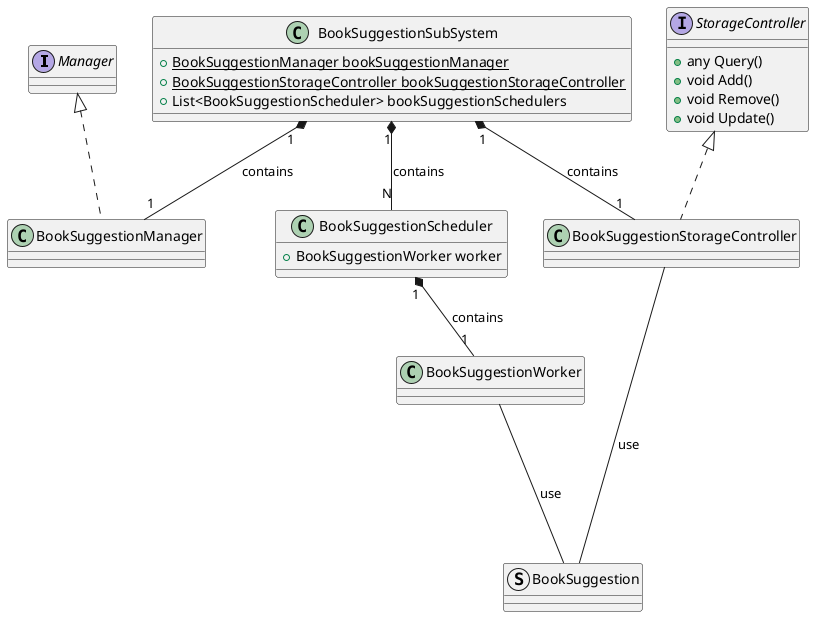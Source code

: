 @startuml
Interface Manager
Interface StorageController {
    + any Query()
    + void Add()
    + void Remove()
    + void Update()
}

struct BookSuggestion {}

class BookSuggestionWorker {}
BookSuggestionWorker --- BookSuggestion : use

class BookSuggestionScheduler {
    + BookSuggestionWorker worker
}

BookSuggestionScheduler "1" *-- "1" BookSuggestionWorker : contains

class BookSuggestionManager implements Manager {}
class BookSuggestionStorageController implements StorageController {}
BookSuggestionStorageController --- BookSuggestion : use

class BookSuggestionSubSystem {
    + {static} BookSuggestionManager bookSuggestionManager
    + {static} BookSuggestionStorageController bookSuggestionStorageController
    + List<BookSuggestionScheduler> bookSuggestionSchedulers
}

BookSuggestionSubSystem "1" *-- "1" BookSuggestionManager : contains
BookSuggestionSubSystem "1" *-- "1" BookSuggestionStorageController : contains
BookSuggestionSubSystem "1" *-- "N" BookSuggestionScheduler : contains

@enduml
